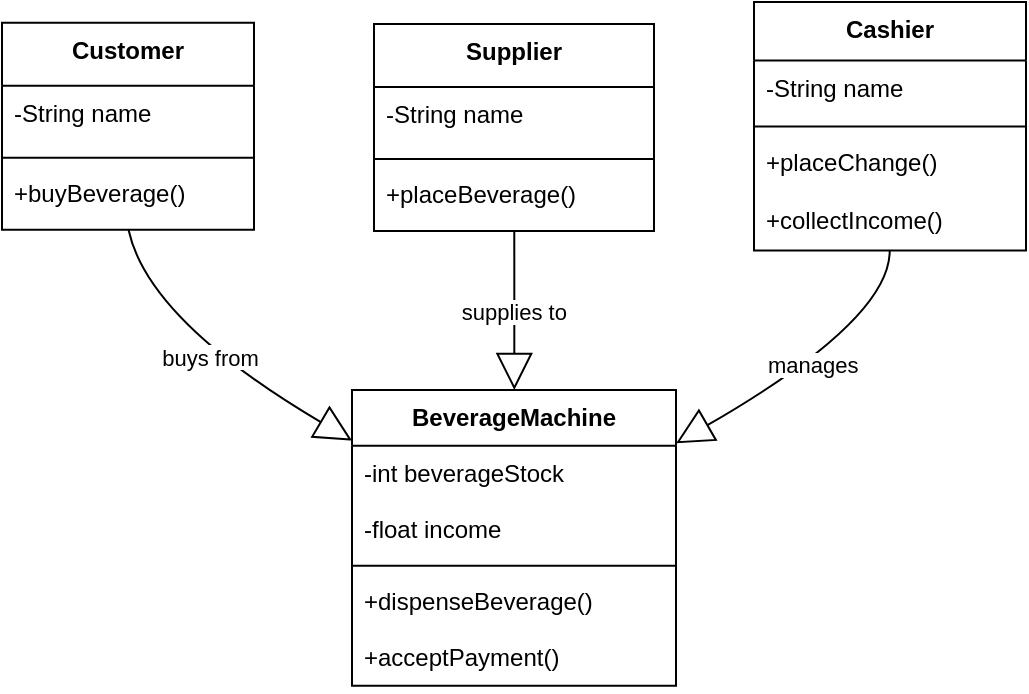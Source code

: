 <mxfile version="24.2.0" type="github">
  <diagram name="第 1 页" id="KsNKFCTQwMYD-azODsON">
    <mxGraphModel dx="683" dy="425" grid="1" gridSize="10" guides="1" tooltips="1" connect="1" arrows="1" fold="1" page="1" pageScale="1" pageWidth="827" pageHeight="1169" math="0" shadow="0">
      <root>
        <mxCell id="0" />
        <mxCell id="1" parent="0" />
        <mxCell id="XD2vdVGCXBDhNRAHxb8r-34" value="Customer" style="swimlane;fontStyle=1;align=center;verticalAlign=top;childLayout=stackLayout;horizontal=1;startSize=31.5;horizontalStack=0;resizeParent=1;resizeParentMax=0;resizeLast=0;collapsible=0;marginBottom=0;" vertex="1" parent="1">
          <mxGeometry x="40" y="340.37" width="126" height="103.5" as="geometry" />
        </mxCell>
        <mxCell id="XD2vdVGCXBDhNRAHxb8r-35" value="-String name" style="text;strokeColor=none;fillColor=none;align=left;verticalAlign=top;spacingLeft=4;spacingRight=4;overflow=hidden;rotatable=0;points=[[0,0.5],[1,0.5]];portConstraint=eastwest;" vertex="1" parent="XD2vdVGCXBDhNRAHxb8r-34">
          <mxGeometry y="31.5" width="126" height="32" as="geometry" />
        </mxCell>
        <mxCell id="XD2vdVGCXBDhNRAHxb8r-36" style="line;strokeWidth=1;fillColor=none;align=left;verticalAlign=middle;spacingTop=-1;spacingLeft=3;spacingRight=3;rotatable=0;labelPosition=right;points=[];portConstraint=eastwest;strokeColor=inherit;" vertex="1" parent="XD2vdVGCXBDhNRAHxb8r-34">
          <mxGeometry y="63.5" width="126" height="8" as="geometry" />
        </mxCell>
        <mxCell id="XD2vdVGCXBDhNRAHxb8r-37" value="+buyBeverage()" style="text;strokeColor=none;fillColor=none;align=left;verticalAlign=top;spacingLeft=4;spacingRight=4;overflow=hidden;rotatable=0;points=[[0,0.5],[1,0.5]];portConstraint=eastwest;" vertex="1" parent="XD2vdVGCXBDhNRAHxb8r-34">
          <mxGeometry y="71.5" width="126" height="32" as="geometry" />
        </mxCell>
        <mxCell id="XD2vdVGCXBDhNRAHxb8r-38" value="Supplier" style="swimlane;fontStyle=1;align=center;verticalAlign=top;childLayout=stackLayout;horizontal=1;startSize=31.5;horizontalStack=0;resizeParent=1;resizeParentMax=0;resizeLast=0;collapsible=0;marginBottom=0;" vertex="1" parent="1">
          <mxGeometry x="226" y="341" width="140" height="103.5" as="geometry" />
        </mxCell>
        <mxCell id="XD2vdVGCXBDhNRAHxb8r-39" value="-String name" style="text;strokeColor=none;fillColor=none;align=left;verticalAlign=top;spacingLeft=4;spacingRight=4;overflow=hidden;rotatable=0;points=[[0,0.5],[1,0.5]];portConstraint=eastwest;" vertex="1" parent="XD2vdVGCXBDhNRAHxb8r-38">
          <mxGeometry y="31.5" width="140" height="32" as="geometry" />
        </mxCell>
        <mxCell id="XD2vdVGCXBDhNRAHxb8r-40" style="line;strokeWidth=1;fillColor=none;align=left;verticalAlign=middle;spacingTop=-1;spacingLeft=3;spacingRight=3;rotatable=0;labelPosition=right;points=[];portConstraint=eastwest;strokeColor=inherit;" vertex="1" parent="XD2vdVGCXBDhNRAHxb8r-38">
          <mxGeometry y="63.5" width="140" height="8" as="geometry" />
        </mxCell>
        <mxCell id="XD2vdVGCXBDhNRAHxb8r-41" value="+placeBeverage()" style="text;strokeColor=none;fillColor=none;align=left;verticalAlign=top;spacingLeft=4;spacingRight=4;overflow=hidden;rotatable=0;points=[[0,0.5],[1,0.5]];portConstraint=eastwest;" vertex="1" parent="XD2vdVGCXBDhNRAHxb8r-38">
          <mxGeometry y="71.5" width="140" height="32" as="geometry" />
        </mxCell>
        <mxCell id="XD2vdVGCXBDhNRAHxb8r-42" value="Cashier" style="swimlane;fontStyle=1;align=center;verticalAlign=top;childLayout=stackLayout;horizontal=1;startSize=29.25;horizontalStack=0;resizeParent=1;resizeParentMax=0;resizeLast=0;collapsible=0;marginBottom=0;" vertex="1" parent="1">
          <mxGeometry x="416" y="330" width="136" height="124.25" as="geometry" />
        </mxCell>
        <mxCell id="XD2vdVGCXBDhNRAHxb8r-43" value="-String name" style="text;strokeColor=none;fillColor=none;align=left;verticalAlign=top;spacingLeft=4;spacingRight=4;overflow=hidden;rotatable=0;points=[[0,0.5],[1,0.5]];portConstraint=eastwest;" vertex="1" parent="XD2vdVGCXBDhNRAHxb8r-42">
          <mxGeometry y="29.25" width="136" height="29" as="geometry" />
        </mxCell>
        <mxCell id="XD2vdVGCXBDhNRAHxb8r-44" style="line;strokeWidth=1;fillColor=none;align=left;verticalAlign=middle;spacingTop=-1;spacingLeft=3;spacingRight=3;rotatable=0;labelPosition=right;points=[];portConstraint=eastwest;strokeColor=inherit;" vertex="1" parent="XD2vdVGCXBDhNRAHxb8r-42">
          <mxGeometry y="58.25" width="136" height="8" as="geometry" />
        </mxCell>
        <mxCell id="XD2vdVGCXBDhNRAHxb8r-45" value="+placeChange()" style="text;strokeColor=none;fillColor=none;align=left;verticalAlign=top;spacingLeft=4;spacingRight=4;overflow=hidden;rotatable=0;points=[[0,0.5],[1,0.5]];portConstraint=eastwest;" vertex="1" parent="XD2vdVGCXBDhNRAHxb8r-42">
          <mxGeometry y="66.25" width="136" height="29" as="geometry" />
        </mxCell>
        <mxCell id="XD2vdVGCXBDhNRAHxb8r-46" value="+collectIncome()" style="text;strokeColor=none;fillColor=none;align=left;verticalAlign=top;spacingLeft=4;spacingRight=4;overflow=hidden;rotatable=0;points=[[0,0.5],[1,0.5]];portConstraint=eastwest;" vertex="1" parent="XD2vdVGCXBDhNRAHxb8r-42">
          <mxGeometry y="95.25" width="136" height="29" as="geometry" />
        </mxCell>
        <mxCell id="XD2vdVGCXBDhNRAHxb8r-47" value="BeverageMachine" style="swimlane;fontStyle=1;align=center;verticalAlign=top;childLayout=stackLayout;horizontal=1;startSize=27.9;horizontalStack=0;resizeParent=1;resizeParentMax=0;resizeLast=0;collapsible=0;marginBottom=0;" vertex="1" parent="1">
          <mxGeometry x="215" y="524" width="162" height="147.9" as="geometry" />
        </mxCell>
        <mxCell id="XD2vdVGCXBDhNRAHxb8r-48" value="-int beverageStock" style="text;strokeColor=none;fillColor=none;align=left;verticalAlign=top;spacingLeft=4;spacingRight=4;overflow=hidden;rotatable=0;points=[[0,0.5],[1,0.5]];portConstraint=eastwest;" vertex="1" parent="XD2vdVGCXBDhNRAHxb8r-47">
          <mxGeometry y="27.9" width="162" height="28" as="geometry" />
        </mxCell>
        <mxCell id="XD2vdVGCXBDhNRAHxb8r-49" value="-float income" style="text;strokeColor=none;fillColor=none;align=left;verticalAlign=top;spacingLeft=4;spacingRight=4;overflow=hidden;rotatable=0;points=[[0,0.5],[1,0.5]];portConstraint=eastwest;" vertex="1" parent="XD2vdVGCXBDhNRAHxb8r-47">
          <mxGeometry y="55.9" width="162" height="28" as="geometry" />
        </mxCell>
        <mxCell id="XD2vdVGCXBDhNRAHxb8r-50" style="line;strokeWidth=1;fillColor=none;align=left;verticalAlign=middle;spacingTop=-1;spacingLeft=3;spacingRight=3;rotatable=0;labelPosition=right;points=[];portConstraint=eastwest;strokeColor=inherit;" vertex="1" parent="XD2vdVGCXBDhNRAHxb8r-47">
          <mxGeometry y="83.9" width="162" height="8" as="geometry" />
        </mxCell>
        <mxCell id="XD2vdVGCXBDhNRAHxb8r-51" value="+dispenseBeverage()" style="text;strokeColor=none;fillColor=none;align=left;verticalAlign=top;spacingLeft=4;spacingRight=4;overflow=hidden;rotatable=0;points=[[0,0.5],[1,0.5]];portConstraint=eastwest;" vertex="1" parent="XD2vdVGCXBDhNRAHxb8r-47">
          <mxGeometry y="91.9" width="162" height="28" as="geometry" />
        </mxCell>
        <mxCell id="XD2vdVGCXBDhNRAHxb8r-52" value="+acceptPayment()" style="text;strokeColor=none;fillColor=none;align=left;verticalAlign=top;spacingLeft=4;spacingRight=4;overflow=hidden;rotatable=0;points=[[0,0.5],[1,0.5]];portConstraint=eastwest;" vertex="1" parent="XD2vdVGCXBDhNRAHxb8r-47">
          <mxGeometry y="119.9" width="162" height="28" as="geometry" />
        </mxCell>
        <mxCell id="XD2vdVGCXBDhNRAHxb8r-53" value="buys from" style="curved=1;startArrow=none;endArrow=block;endSize=16;endFill=0;exitX=0.502;exitY=0.998;entryX=-0.0;entryY=0.171;rounded=0;" edge="1" parent="1" source="XD2vdVGCXBDhNRAHxb8r-34" target="XD2vdVGCXBDhNRAHxb8r-47">
          <mxGeometry relative="1" as="geometry">
            <Array as="points">
              <mxPoint x="113" y="489" />
            </Array>
          </mxGeometry>
        </mxCell>
        <mxCell id="XD2vdVGCXBDhNRAHxb8r-54" value="supplies to" style="curved=1;startArrow=none;endArrow=block;endSize=16;endFill=0;exitX=0.501;exitY=0.998;entryX=0.501;entryY=-0.003;rounded=0;" edge="1" parent="1" source="XD2vdVGCXBDhNRAHxb8r-38" target="XD2vdVGCXBDhNRAHxb8r-47">
          <mxGeometry relative="1" as="geometry">
            <Array as="points" />
          </mxGeometry>
        </mxCell>
        <mxCell id="XD2vdVGCXBDhNRAHxb8r-55" value="manages" style="curved=1;startArrow=none;endArrow=block;endSize=16;endFill=0;exitX=0.499;exitY=1;entryX=1.002;entryY=0.179;rounded=0;" edge="1" parent="1" source="XD2vdVGCXBDhNRAHxb8r-42" target="XD2vdVGCXBDhNRAHxb8r-47">
          <mxGeometry relative="1" as="geometry">
            <Array as="points">
              <mxPoint x="484" y="489" />
            </Array>
          </mxGeometry>
        </mxCell>
      </root>
    </mxGraphModel>
  </diagram>
</mxfile>
